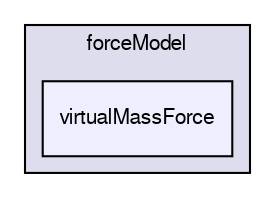 digraph "/home/cgoniva/CFDEM/CFDEM-x.x-2.1.x/CFDEMcoupling-PUBLIC/src/lagrangian/cfdemParticle/subModels/forceModel/virtualMassForce" {
  compound=true
  node [ fontsize="10", fontname="FreeSans"];
  edge [ labelfontsize="10", labelfontname="FreeSans"];
  subgraph clusterdir_0abfdb325e722c517996fb9c43aac5bd {
    graph [ bgcolor="#ddddee", pencolor="black", label="forceModel" fontname="FreeSans", fontsize="10", URL="dir_0abfdb325e722c517996fb9c43aac5bd.html"]
  dir_79e77983c480bc47046e917e9bb22b61 [shape=box, label="virtualMassForce", style="filled", fillcolor="#eeeeff", pencolor="black", URL="dir_79e77983c480bc47046e917e9bb22b61.html"];
  }
}
